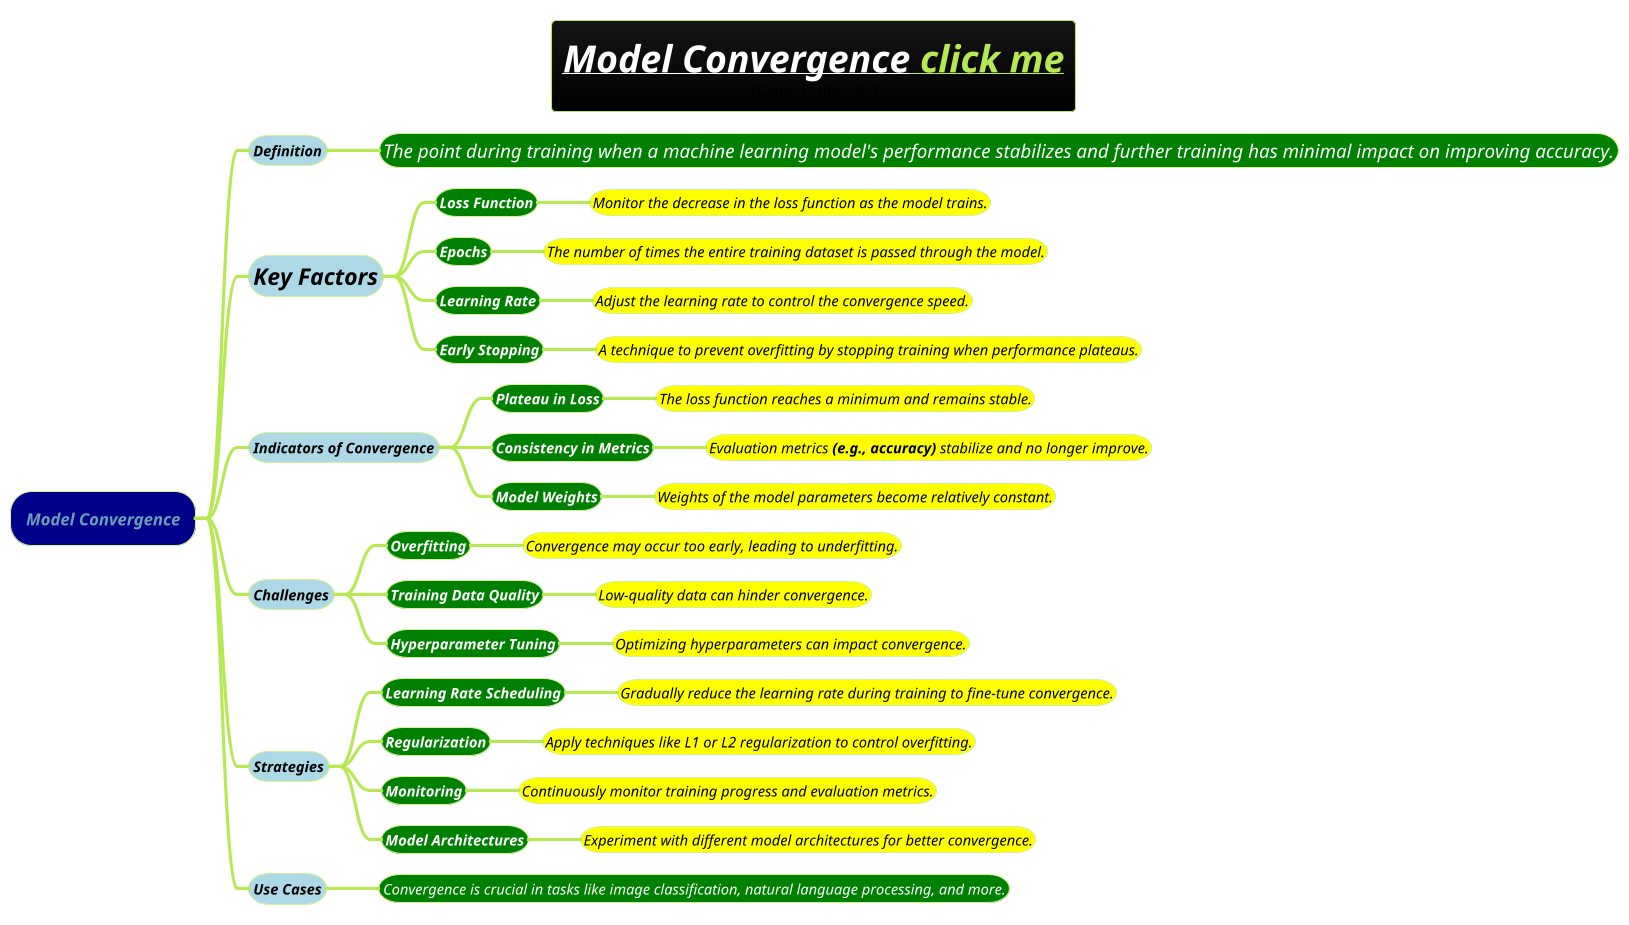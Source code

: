 @startmindmap
title =<i><b><u>[[gif/convergence-divergence.adoc Model Convergence]] click me\n<img:images/img_1.png>


!theme hacker


*[#darkblue] <i>Model Convergence
**[#lightblue] <color #black><i><size:14>Definition
***[#green] <color #white><i><size:18>The point during training when a machine learning model's performance stabilizes and further training has minimal impact on improving accuracy.
**[#lightblue] <color #black><i><size:22>Key Factors
***[#green] <color #white><b><i><size:14>Loss Function
****[#yellow] <color #black><i><size:14>Monitor the decrease in the loss function as the model trains.
***[#green] <color #white><b><i><size:14>Epochs
****[#yellow] <color #black><i><size:14>The number of times the entire training dataset is passed through the model.
***[#green] <color #white><b><i><size:14>Learning Rate
****[#yellow] <color #black><i><size:14>Adjust the learning rate to control the convergence speed.
***[#green] <color #white><b><i><size:14>Early Stopping
****[#yellow] <color #black><i><size:14>A technique to prevent overfitting by stopping training when performance plateaus.
**[#lightblue] <color #black><i><size:14>Indicators of Convergence
***[#green] <color #white><b><i><size:14>Plateau in Loss
****[#yellow] <color #black><i><size:14>The loss function reaches a minimum and remains stable.
***[#green] <color #white><b><i><size:14>Consistency in Metrics
****[#yellow] <color #black><i><size:14>Evaluation metrics **(e.g., accuracy)** stabilize and no longer improve.
***[#green] <color #white><b><i><size:14>Model Weights
****[#yellow] <color #black><i><size:14>Weights of the model parameters become relatively constant.
**[#lightblue] <color #black><i><size:14>Challenges
***[#green] <color #white><b><i><size:14>Overfitting
****[#yellow] <color #black><i><size:14>Convergence may occur too early, leading to underfitting.
***[#green] <color #white><b><i><size:14>Training Data Quality
****[#yellow] <color #black><i><size:14>Low-quality data can hinder convergence.
***[#green] <color #white><b><i><size:14>Hyperparameter Tuning
****[#yellow] <color #black><i><size:14>Optimizing hyperparameters can impact convergence.
**[#lightblue] <color #black><i><size:14>Strategies
***[#green] <color #white><b><i><size:14>Learning Rate Scheduling
****[#yellow] <color #black><i><size:14>Gradually reduce the learning rate during training to fine-tune convergence.
***[#green] <color #white><b><i><size:14>Regularization
****[#yellow] <color #black><i><size:14>Apply techniques like L1 or L2 regularization to control overfitting.
***[#green] <color #white><b><i><size:14>Monitoring
****[#yellow] <color #black><i><size:14>Continuously monitor training progress and evaluation metrics.
***[#green] <color #white><b><i><size:14>Model Architectures
****[#yellow] <color #black><i><size:14>Experiment with different model architectures for better convergence.
**[#lightblue] <color #black><i><size:14>Use Cases
***[#green] <color #white><i><size:14>Convergence is crucial in tasks like image classification, natural language processing, and more.
@endmindmap
